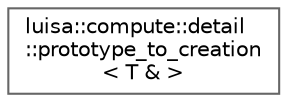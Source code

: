 digraph "类继承关系图"
{
 // LATEX_PDF_SIZE
  bgcolor="transparent";
  edge [fontname=Helvetica,fontsize=10,labelfontname=Helvetica,labelfontsize=10];
  node [fontname=Helvetica,fontsize=10,shape=box,height=0.2,width=0.4];
  rankdir="LR";
  Node0 [id="Node000000",label="luisa::compute::detail\l::prototype_to_creation\l\< T & \>",height=0.2,width=0.4,color="grey40", fillcolor="white", style="filled",URL="$structluisa_1_1compute_1_1detail_1_1prototype__to__creation_3_01_t_01_6_01_4.html",tooltip=" "];
}
